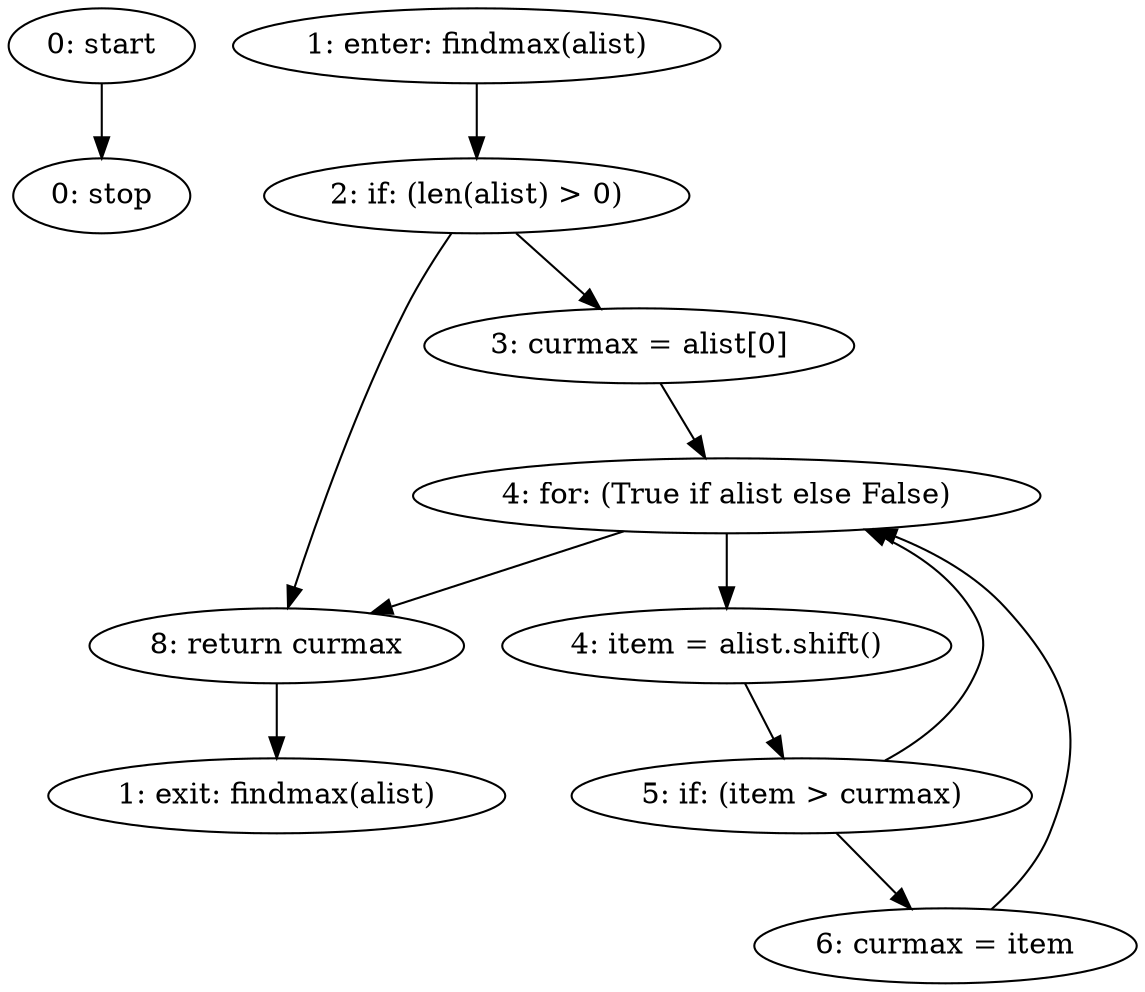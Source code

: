 strict digraph "" {
	node [label="\N"];
	0	[label="0: start"];
	10	[label="0: stop"];
	0 -> 10;
	1	[label="1: enter: findmax(alist)"];
	3	[label="2: if: (len(alist) > 0)"];
	1 -> 3;
	2	[label="1: exit: findmax(alist)"];
	9	[label="8: return curmax"];
	9 -> 2;
	3 -> 9;
	4	[label="3: curmax = alist[0]"];
	3 -> 4;
	5	[label="4: for: (True if alist else False)"];
	4 -> 5;
	5 -> 9;
	6	[label="4: item = alist.shift()"];
	5 -> 6;
	8	[label="6: curmax = item"];
	8 -> 5;
	7	[label="5: if: (item > curmax)"];
	7 -> 5;
	7 -> 8;
	6 -> 7;
}

